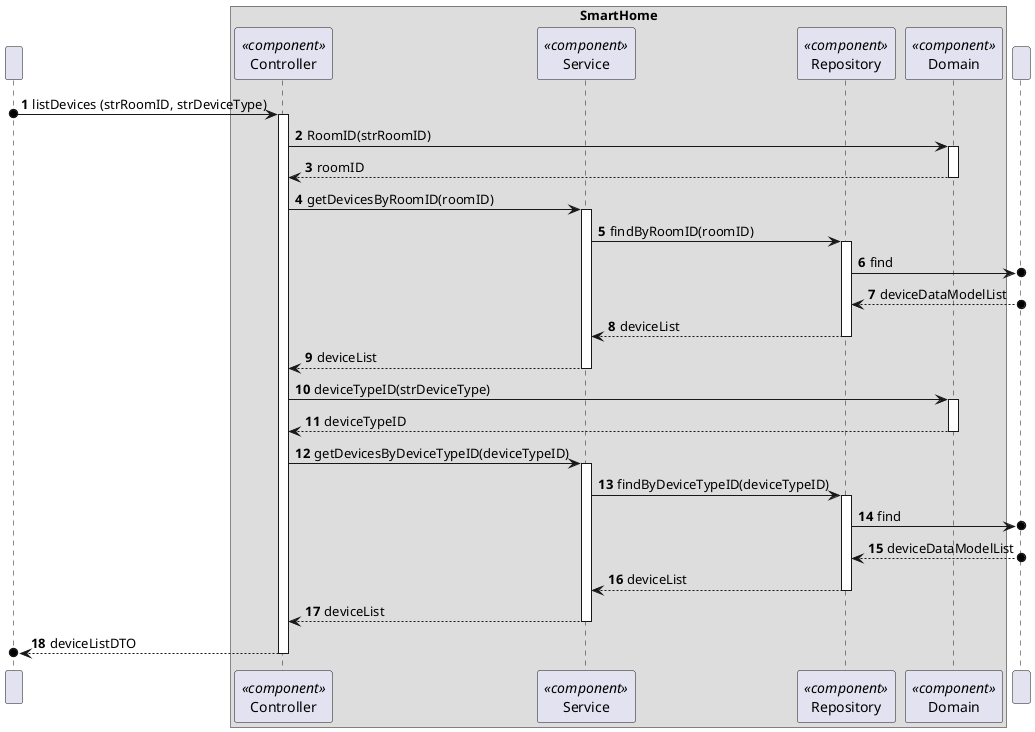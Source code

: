@startuml
'https://plantuml.com/sequence-diagram
!pragma layout smetana

autonumber

participant " " as User

box "SmartHome"
    participant "Controller" as CTRL<<component>>
    participant "Service" as SV<<component>>
    participant "Repository" as REPO<<component>>
    participant "Domain" as DOM<<component>>
end box
    participant " " as BD

User o-> CTRL : listDevices (strRoomID, strDeviceType)

activate CTRL

CTRL -> DOM : RoomID(strRoomID)
activate DOM

DOM --> CTRL : roomID
deactivate DOM

CTRL -> SV: getDevicesByRoomID(roomID)
activate SV

SV -> REPO : findByRoomID(roomID)
activate REPO

REPO ->o BD : find


BD o--> REPO : deviceDataModelList

REPO --> SV : deviceList
deactivate REPO

SV --> CTRL : deviceList
deactivate REPO
deactivate SV

CTRL -> DOM : deviceTypeID(strDeviceType)
activate DOM

DOM --> CTRL : deviceTypeID
deactivate DOM

CTRL -> SV : getDevicesByDeviceTypeID(deviceTypeID)
activate SV

SV -> REPO : findByDeviceTypeID(deviceTypeID)
activate REPO

REPO ->o BD : find

BD o--> REPO : deviceDataModelList

REPO --> SV : deviceList
deactivate REPO

SV --> CTRL : deviceList
deactivate SV

CTRL -->o User :deviceListDTO
deactivate CTRL



@enduml
